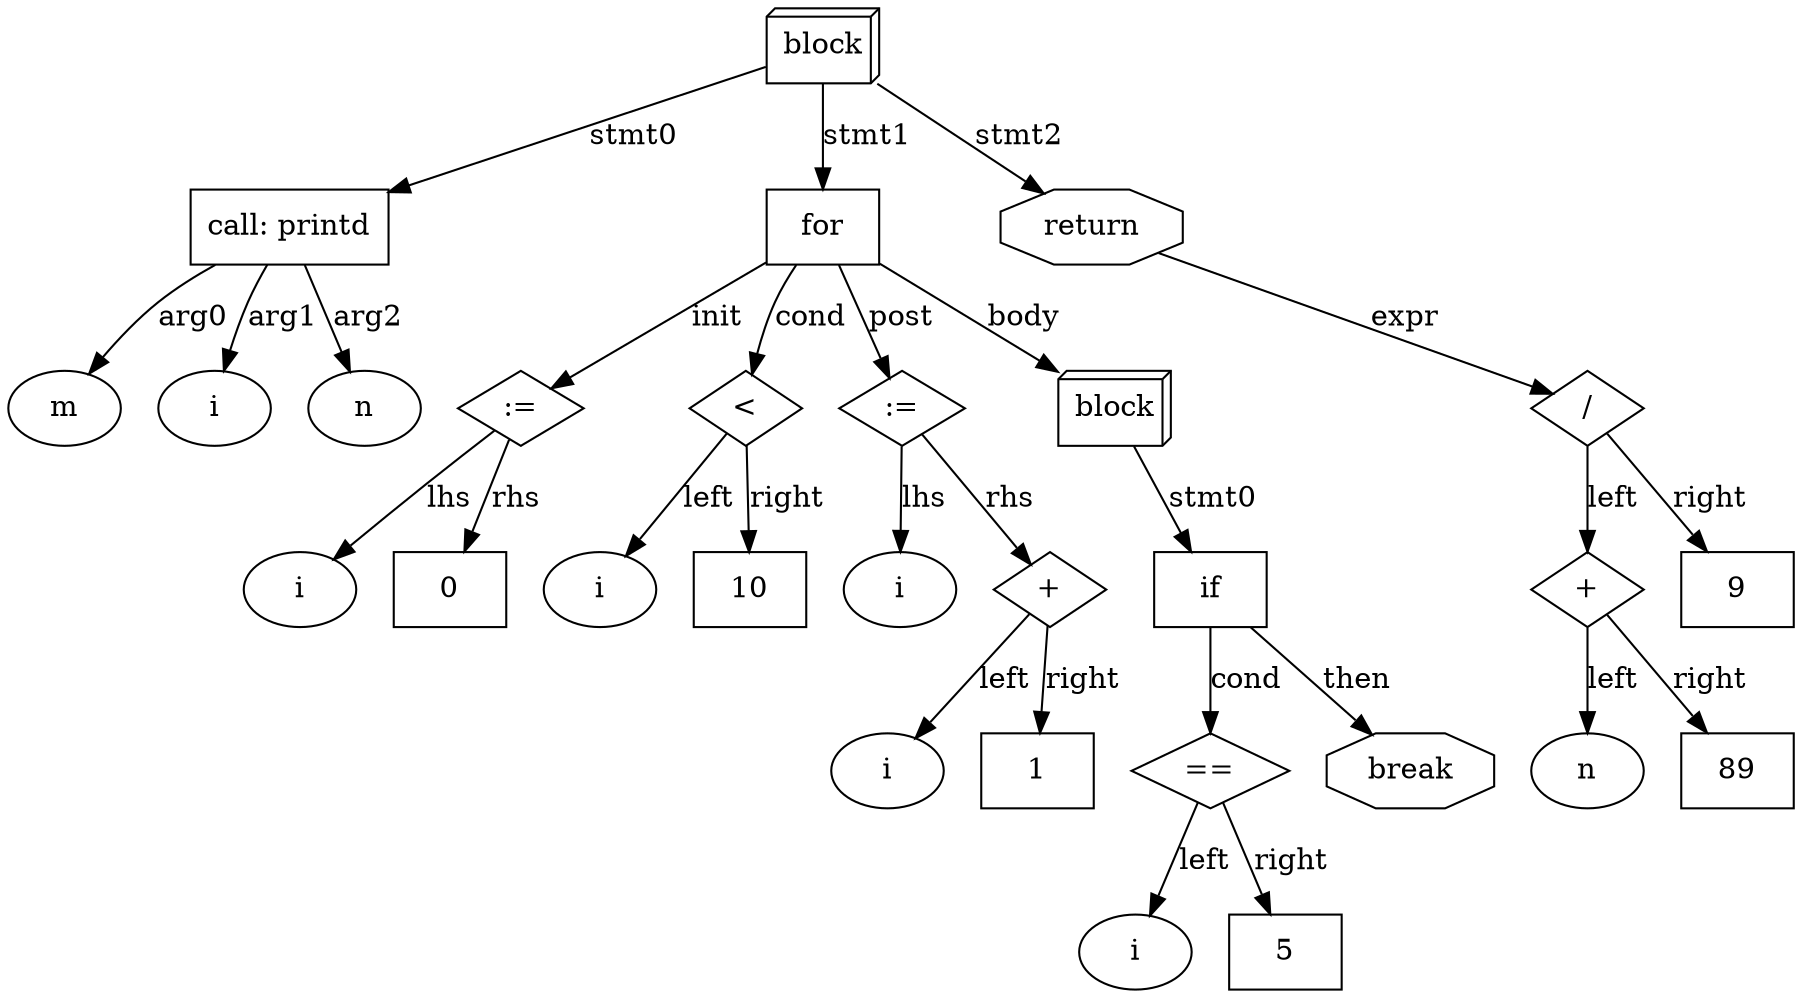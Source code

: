 digraph AST {
  n0 [label="block", shape=box3d];
  n1 [label="call: printd", shape=box];
  n0 -> n1 [label="stmt0"];
  n2 [label="m", shape=ellipse];
  n1 -> n2 [label="arg0"];
  n3 [label="i", shape=ellipse];
  n1 -> n3 [label="arg1"];
  n4 [label="n", shape=ellipse];
  n1 -> n4 [label="arg2"];
  n5 [label="for", shape=box];
  n0 -> n5 [label="stmt1"];
  n6 [label=":=", shape=diamond];
  n5 -> n6 [label="init"];
  n7 [label="i", shape=ellipse];
  n6 -> n7 [label="lhs"];
  n8 [label="0", shape=box];
  n6 -> n8 [label="rhs"];
  n9 [label="<", shape=diamond];
  n5 -> n9 [label="cond"];
  n10 [label="i", shape=ellipse];
  n9 -> n10 [label="left"];
  n11 [label="10", shape=box];
  n9 -> n11 [label="right"];
  n12 [label=":=", shape=diamond];
  n5 -> n12 [label="post"];
  n13 [label="i", shape=ellipse];
  n12 -> n13 [label="lhs"];
  n14 [label="+", shape=diamond];
  n12 -> n14 [label="rhs"];
  n15 [label="i", shape=ellipse];
  n14 -> n15 [label="left"];
  n16 [label="1", shape=box];
  n14 -> n16 [label="right"];
  n17 [label="block", shape=box3d];
  n5 -> n17 [label="body"];
  n18 [label="if", shape=box];
  n17 -> n18 [label="stmt0"];
  n19 [label="==", shape=diamond];
  n18 -> n19 [label="cond"];
  n20 [label="i", shape=ellipse];
  n19 -> n20 [label="left"];
  n21 [label="5", shape=box];
  n19 -> n21 [label="right"];
  n22 [label="break", shape=octagon];
  n18 -> n22 [label="then"];
  n23 [label="return", shape=octagon];
  n0 -> n23 [label="stmt2"];
  n24 [label="/", shape=diamond];
  n23 -> n24 [label="expr"];
  n25 [label="+", shape=diamond];
  n24 -> n25 [label="left"];
  n26 [label="n", shape=ellipse];
  n25 -> n26 [label="left"];
  n27 [label="89", shape=box];
  n25 -> n27 [label="right"];
  n28 [label="9", shape=box];
  n24 -> n28 [label="right"];
}
